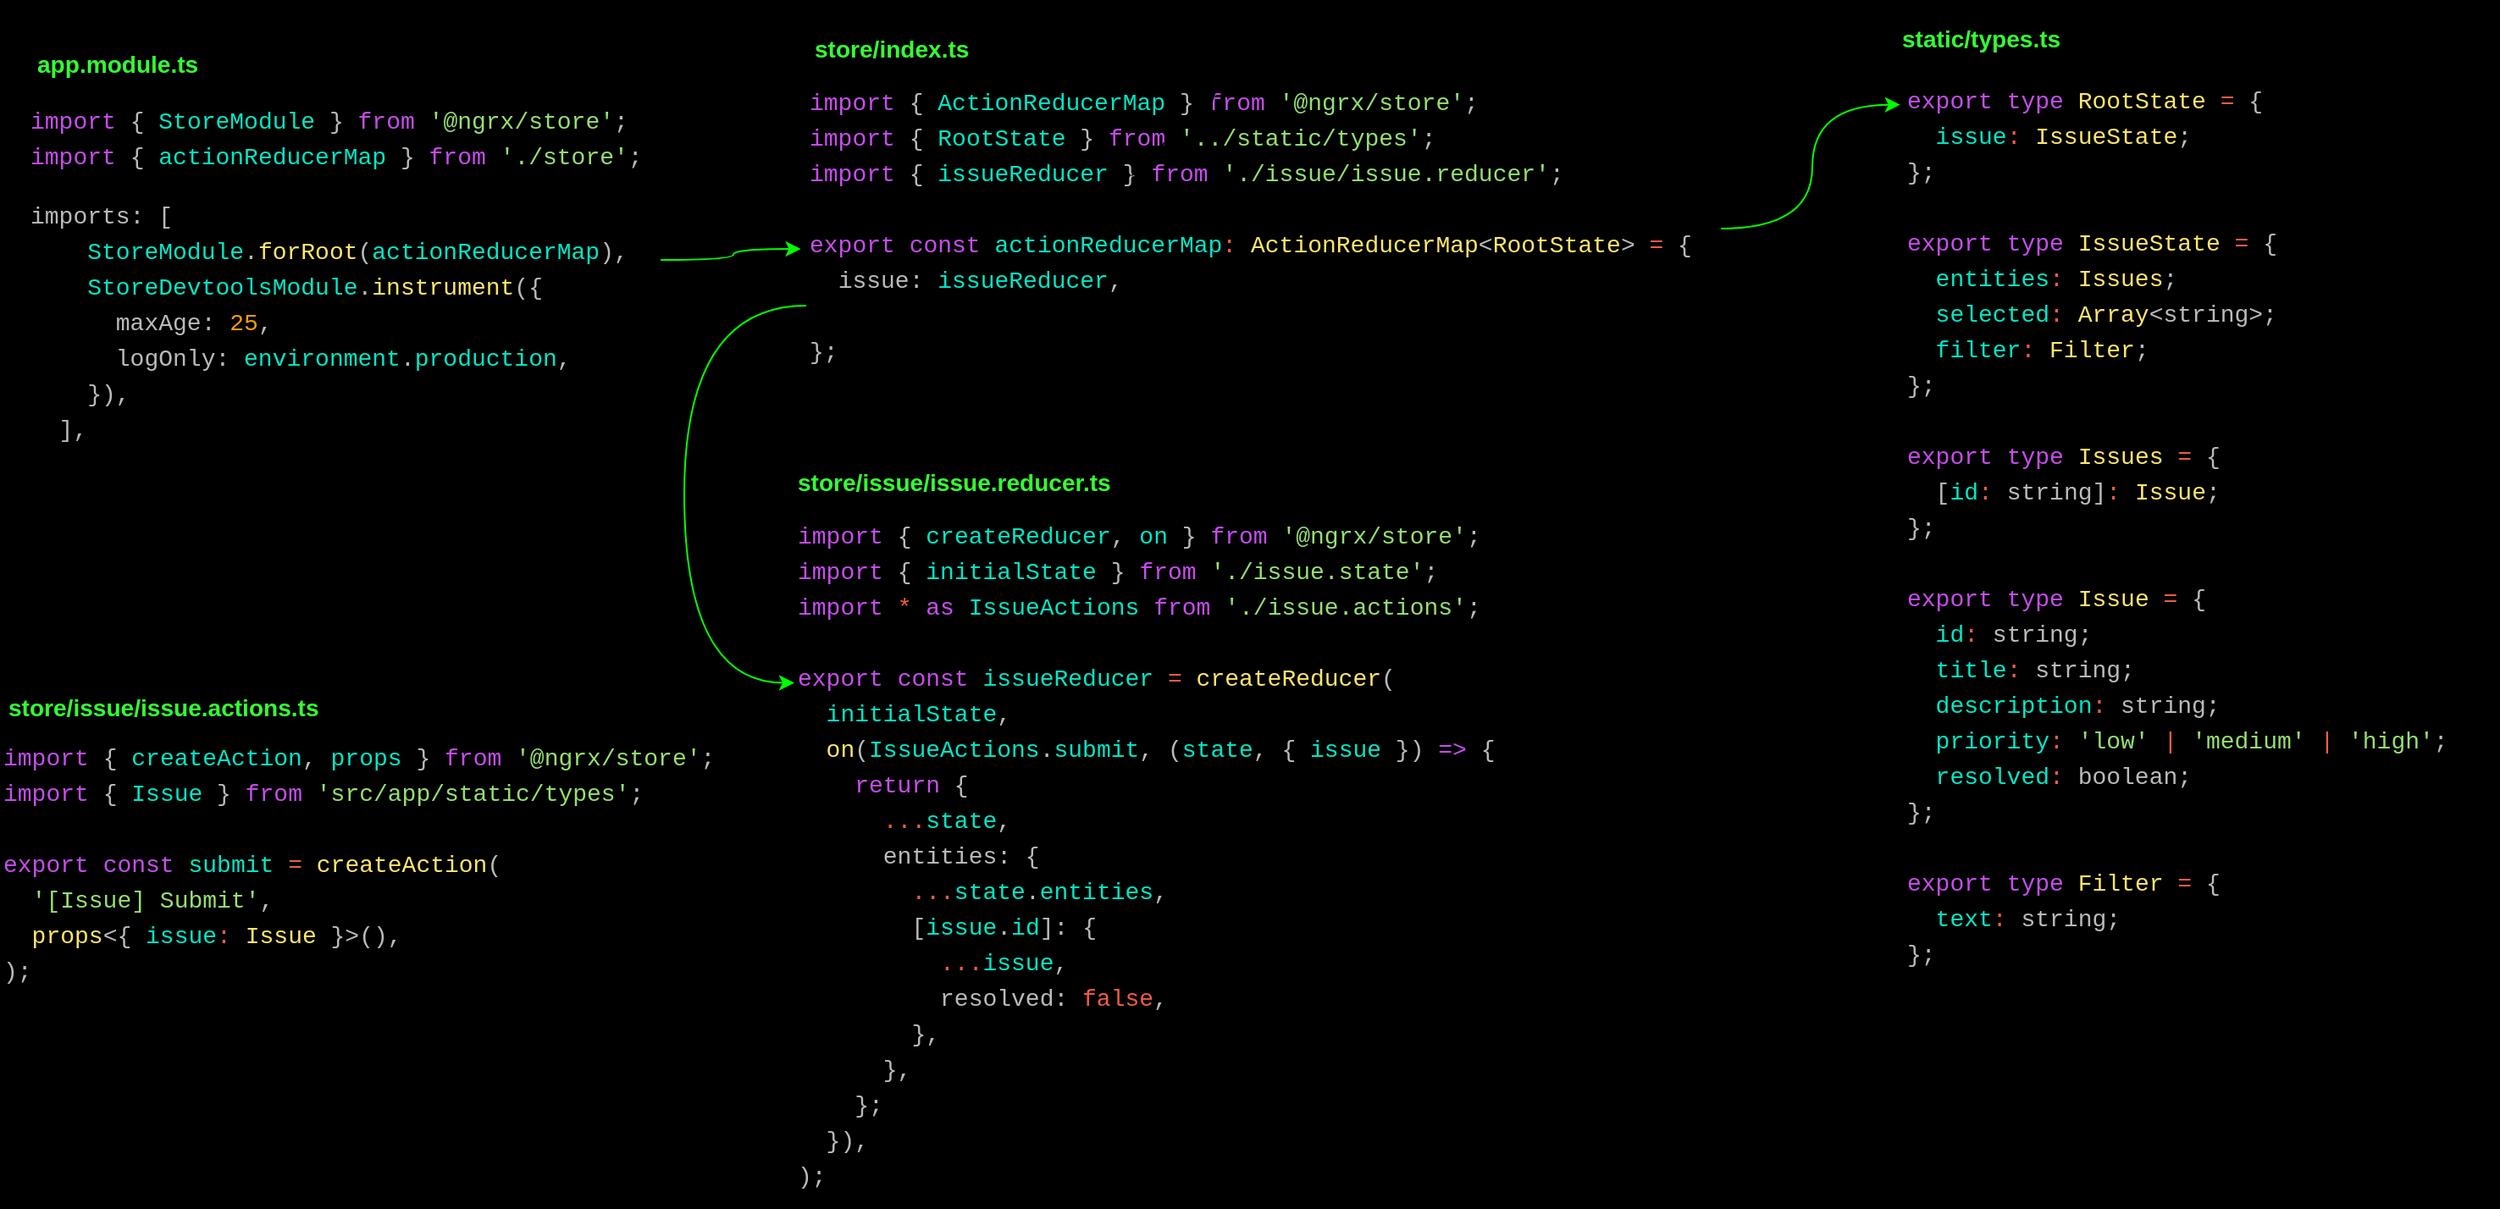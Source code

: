 <mxfile version="14.6.6" type="device"><diagram id="TkKLwIDPtsOm6VQg5wgu" name="Page-1"><mxGraphModel dx="1501" dy="814" grid="0" gridSize="10" guides="1" tooltips="1" connect="1" arrows="1" fold="1" page="1" pageScale="1" pageWidth="827" pageHeight="1169" background="#000000" math="0" shadow="0"><root><mxCell id="0"/><mxCell id="1" parent="0"/><mxCell id="ywuq_hFtnYYOnrZnyxSo-3" value="&lt;pre style=&quot;box-sizing: border-box ; font-family: , &amp;#34;consolas&amp;#34; , &amp;#34;liberation mono&amp;#34; , &amp;#34;menlo&amp;#34; , monospace ; font-size: 13.6px ; margin-top: 0px ; margin-bottom: 0px ; overflow-wrap: normal ; padding: 16px ; overflow: auto ; line-height: 1.45 ; border-radius: 6px ; word-break: normal ; color: rgb(36 , 41 , 46)&quot;&gt;&lt;div style=&quot;color: rgb(187 , 187 , 187) ; font-family: &amp;#34;fira code light&amp;#34; , &amp;#34;menlo&amp;#34; , &amp;#34;monaco&amp;#34; , &amp;#34;courier new&amp;#34; , monospace ; font-size: 14px ; line-height: 21px&quot;&gt;&lt;span style=&quot;background-color: rgb(0 , 0 , 0)&quot;&gt;&lt;span style=&quot;color: rgb(199 , 77 , 237)&quot;&gt;import&lt;/span&gt; { &lt;span style=&quot;color: rgb(0 , 232 , 198)&quot;&gt;StoreModule&lt;/span&gt; } &lt;span style=&quot;color: rgb(199 , 77 , 237)&quot;&gt;from&lt;/span&gt; &lt;span style=&quot;color: rgb(150 , 224 , 114)&quot;&gt;'@ngrx/store'&lt;/span&gt;;&lt;/span&gt;&lt;/div&gt;&lt;div style=&quot;color: rgb(187 , 187 , 187) ; font-family: &amp;#34;fira code light&amp;#34; , &amp;#34;menlo&amp;#34; , &amp;#34;monaco&amp;#34; , &amp;#34;courier new&amp;#34; , monospace ; font-size: 14px ; line-height: 21px&quot;&gt;&lt;div style=&quot;font-family: &amp;#34;fira code light&amp;#34; , &amp;#34;menlo&amp;#34; , &amp;#34;monaco&amp;#34; , &amp;#34;courier new&amp;#34; , monospace ; line-height: 21px&quot;&gt;&lt;span style=&quot;background-color: rgb(0 , 0 , 0)&quot;&gt;&lt;span style=&quot;color: rgb(199 , 77 , 237)&quot;&gt;import&lt;/span&gt; { &lt;span style=&quot;color: rgb(0 , 232 , 198)&quot;&gt;actionReducerMap&lt;/span&gt; } &lt;span style=&quot;color: rgb(199 , 77 , 237)&quot;&gt;from&lt;/span&gt; &lt;span style=&quot;color: rgb(150 , 224 , 114)&quot;&gt;'./store'&lt;/span&gt;;&lt;/span&gt;&lt;/div&gt;&lt;/div&gt;&lt;/pre&gt;" style="text;html=1;strokeColor=none;align=left;verticalAlign=middle;whiteSpace=wrap;rounded=0;" parent="1" vertex="1"><mxGeometry x="31" y="75" width="359" height="20" as="geometry"/></mxCell><mxCell id="ywuq_hFtnYYOnrZnyxSo-17" style="edgeStyle=orthogonalEdgeStyle;curved=1;orthogonalLoop=1;jettySize=auto;html=1;exitX=1;exitY=0.25;exitDx=0;exitDy=0;entryX=-0.006;entryY=0.566;entryDx=0;entryDy=0;entryPerimeter=0;strokeColor=#00FF00;" parent="1" source="ywuq_hFtnYYOnrZnyxSo-4" target="ywuq_hFtnYYOnrZnyxSo-8" edge="1"><mxGeometry relative="1" as="geometry"/></mxCell><mxCell id="ywuq_hFtnYYOnrZnyxSo-4" value="&lt;pre style=&quot;box-sizing: border-box ; font-family: , &amp;#34;consolas&amp;#34; , &amp;#34;liberation mono&amp;#34; , &amp;#34;menlo&amp;#34; , monospace ; font-size: 13.6px ; margin-top: 0px ; margin-bottom: 0px ; overflow-wrap: normal ; padding: 16px ; overflow: auto ; line-height: 1.45 ; border-radius: 6px ; word-break: normal ; color: rgb(36 , 41 , 46)&quot;&gt;&lt;div style=&quot;color: rgb(187 , 187 , 187) ; font-family: &amp;#34;fira code light&amp;#34; , &amp;#34;menlo&amp;#34; , &amp;#34;monaco&amp;#34; , &amp;#34;courier new&amp;#34; , monospace ; font-size: 14px ; line-height: 21px&quot;&gt;&lt;div&gt;&lt;span style=&quot;background-color: rgb(0 , 0 , 0)&quot;&gt;imports: [&lt;/span&gt;&lt;/div&gt;&lt;div&gt;&lt;span style=&quot;background-color: rgb(0 , 0 , 0)&quot;&gt;    &lt;span style=&quot;color: #00e8c6&quot;&gt;StoreModule&lt;/span&gt;.&lt;span style=&quot;color: #ffe66d&quot;&gt;forRoot&lt;/span&gt;(&lt;span style=&quot;color: #00e8c6&quot;&gt;actionReducerMap&lt;/span&gt;),&lt;/span&gt;&lt;/div&gt;&lt;div&gt;&lt;span style=&quot;background-color: rgb(0 , 0 , 0)&quot;&gt;    &lt;span style=&quot;color: #00e8c6&quot;&gt;StoreDevtoolsModule&lt;/span&gt;.&lt;span style=&quot;color: #ffe66d&quot;&gt;instrument&lt;/span&gt;({&lt;/span&gt;&lt;/div&gt;&lt;div&gt;&lt;span style=&quot;background-color: rgb(0 , 0 , 0)&quot;&gt;      maxAge: &lt;span style=&quot;color: #f39c12&quot;&gt;25&lt;/span&gt;,&lt;/span&gt;&lt;/div&gt;&lt;div&gt;&lt;span style=&quot;background-color: rgb(0 , 0 , 0)&quot;&gt;      logOnly: &lt;span style=&quot;color: #00e8c6&quot;&gt;environment&lt;/span&gt;.&lt;span style=&quot;color: #00e8c6&quot;&gt;production&lt;/span&gt;,&lt;/span&gt;&lt;/div&gt;&lt;div&gt;&lt;span style=&quot;background-color: rgb(0 , 0 , 0)&quot;&gt;    }),&lt;/span&gt;&lt;/div&gt;&lt;div&gt;&lt;span style=&quot;background-color: rgb(0 , 0 , 0)&quot;&gt;  ],&lt;/span&gt;&lt;/div&gt;&lt;/div&gt;&lt;/pre&gt;" style="text;html=1;strokeColor=none;fillColor=none;align=left;verticalAlign=middle;whiteSpace=wrap;rounded=0;" parent="1" vertex="1"><mxGeometry x="31" y="119" width="390" height="150" as="geometry"/></mxCell><mxCell id="ywuq_hFtnYYOnrZnyxSo-5" value="&lt;h3&gt;&lt;font color=&quot;#33ff33&quot;&gt;app.module.ts&lt;/font&gt;&lt;/h3&gt;" style="text;html=1;strokeColor=none;fillColor=none;align=left;verticalAlign=middle;whiteSpace=wrap;rounded=0;" parent="1" vertex="1"><mxGeometry x="51" y="31" width="40" height="20" as="geometry"/></mxCell><mxCell id="ywuq_hFtnYYOnrZnyxSo-6" value="&lt;div style=&quot;font-family: &amp;#34;fira code light&amp;#34; , &amp;#34;menlo&amp;#34; , &amp;#34;monaco&amp;#34; , &amp;#34;courier new&amp;#34; , monospace ; font-weight: normal ; font-size: 14px ; line-height: 21px&quot;&gt;&lt;div style=&quot;color: rgb(187 , 187 , 187)&quot;&gt;&lt;span style=&quot;background-color: rgb(0 , 0 , 0)&quot;&gt;&lt;span style=&quot;color: rgb(199 , 77 , 237)&quot;&gt;export&lt;/span&gt;&lt;span style=&quot;color: rgb(187 , 187 , 187)&quot;&gt; &lt;/span&gt;&lt;span style=&quot;color: rgb(199 , 77 , 237)&quot;&gt;type&lt;/span&gt;&lt;span style=&quot;color: rgb(187 , 187 , 187)&quot;&gt; &lt;/span&gt;&lt;span style=&quot;color: rgb(255 , 230 , 109)&quot;&gt;RootState&lt;/span&gt;&lt;span style=&quot;color: rgb(187 , 187 , 187)&quot;&gt; &lt;/span&gt;&lt;span style=&quot;color: rgb(238 , 93 , 67)&quot;&gt;=&lt;/span&gt;&lt;span style=&quot;color: rgb(187 , 187 , 187)&quot;&gt; {&lt;/span&gt;&lt;/span&gt;&lt;/div&gt;&lt;div style=&quot;color: rgb(187 , 187 , 187)&quot;&gt;&lt;span style=&quot;background-color: rgb(0 , 0 , 0)&quot;&gt;&lt;span style=&quot;color: #bbbbbb&quot;&gt;&lt;/span&gt;&lt;span style=&quot;color: #00e8c6&quot;&gt;&amp;nbsp; issue&lt;/span&gt;&lt;span style=&quot;color: #ee5d43&quot;&gt;:&lt;/span&gt;&lt;span style=&quot;color: #bbbbbb&quot;&gt; &lt;/span&gt;&lt;span style=&quot;color: #ffe66d&quot;&gt;IssueState&lt;/span&gt;&lt;span style=&quot;color: #bbbbbb&quot;&gt;;&lt;/span&gt;&lt;/span&gt;&lt;/div&gt;&lt;div style=&quot;color: rgb(187 , 187 , 187)&quot;&gt;&lt;span style=&quot;color: rgb(187 , 187 , 187) ; background-color: rgb(0 , 0 , 0)&quot;&gt;};&lt;/span&gt;&lt;/div&gt;&lt;span style=&quot;color: rgb(187 , 187 , 187) ; background-color: rgb(0 , 0 , 0)&quot;&gt;&lt;br&gt;&lt;/span&gt;&lt;div style=&quot;color: rgb(187 , 187 , 187)&quot;&gt;&lt;span style=&quot;background-color: rgb(0 , 0 , 0)&quot;&gt;&lt;span style=&quot;color: #c74ded&quot;&gt;export&lt;/span&gt;&lt;span style=&quot;color: #bbbbbb&quot;&gt; &lt;/span&gt;&lt;span style=&quot;color: #c74ded&quot;&gt;type&lt;/span&gt;&lt;span style=&quot;color: #bbbbbb&quot;&gt; &lt;/span&gt;&lt;span style=&quot;color: #ffe66d&quot;&gt;IssueState&lt;/span&gt;&lt;span style=&quot;color: #bbbbbb&quot;&gt; &lt;/span&gt;&lt;span style=&quot;color: #ee5d43&quot;&gt;=&lt;/span&gt;&lt;span style=&quot;color: #bbbbbb&quot;&gt; {&lt;/span&gt;&lt;/span&gt;&lt;/div&gt;&lt;div style=&quot;color: rgb(187 , 187 , 187)&quot;&gt;&lt;span style=&quot;background-color: rgb(0 , 0 , 0)&quot;&gt;&lt;span style=&quot;color: #bbbbbb&quot;&gt;&lt;/span&gt;&lt;span style=&quot;color: #00e8c6&quot;&gt;&amp;nbsp; entities&lt;/span&gt;&lt;span style=&quot;color: #ee5d43&quot;&gt;:&lt;/span&gt;&lt;span style=&quot;color: #bbbbbb&quot;&gt; &lt;/span&gt;&lt;span style=&quot;color: #ffe66d&quot;&gt;Issues&lt;/span&gt;&lt;span style=&quot;color: #bbbbbb&quot;&gt;;&lt;/span&gt;&lt;/span&gt;&lt;/div&gt;&lt;div style=&quot;color: rgb(187 , 187 , 187)&quot;&gt;&lt;span style=&quot;background-color: rgb(0 , 0 , 0)&quot;&gt;&lt;span style=&quot;color: #bbbbbb&quot;&gt;&lt;/span&gt;&lt;span style=&quot;color: #00e8c6&quot;&gt;&amp;nbsp; selected&lt;/span&gt;&lt;span style=&quot;color: #ee5d43&quot;&gt;:&lt;/span&gt;&lt;span style=&quot;color: #bbbbbb&quot;&gt; &lt;/span&gt;&lt;span style=&quot;color: #ffe66d&quot;&gt;Array&lt;/span&gt;&lt;span style=&quot;color: #bbbbbb&quot;&gt;&amp;lt;string&amp;gt;;&lt;/span&gt;&lt;/span&gt;&lt;/div&gt;&lt;div style=&quot;color: rgb(187 , 187 , 187)&quot;&gt;&lt;span style=&quot;background-color: rgb(0 , 0 , 0)&quot;&gt;&lt;span style=&quot;color: #bbbbbb&quot;&gt;&lt;/span&gt;&lt;span style=&quot;color: #00e8c6&quot;&gt;&amp;nbsp; filter&lt;/span&gt;&lt;span style=&quot;color: #ee5d43&quot;&gt;:&lt;/span&gt;&lt;span style=&quot;color: #bbbbbb&quot;&gt; &lt;/span&gt;&lt;span style=&quot;color: #ffe66d&quot;&gt;Filter&lt;/span&gt;&lt;span style=&quot;color: #bbbbbb&quot;&gt;;&lt;/span&gt;&lt;/span&gt;&lt;/div&gt;&lt;div style=&quot;color: rgb(187 , 187 , 187)&quot;&gt;&lt;span style=&quot;color: rgb(187 , 187 , 187) ; background-color: rgb(0 , 0 , 0)&quot;&gt;};&lt;/span&gt;&lt;/div&gt;&lt;span style=&quot;color: rgb(187 , 187 , 187) ; background-color: rgb(0 , 0 , 0)&quot;&gt;&lt;br&gt;&lt;/span&gt;&lt;div style=&quot;color: rgb(187 , 187 , 187)&quot;&gt;&lt;span style=&quot;background-color: rgb(0 , 0 , 0)&quot;&gt;&lt;span style=&quot;color: #c74ded&quot;&gt;export&lt;/span&gt;&lt;span style=&quot;color: #bbbbbb&quot;&gt; &lt;/span&gt;&lt;span style=&quot;color: #c74ded&quot;&gt;type&lt;/span&gt;&lt;span style=&quot;color: #bbbbbb&quot;&gt; &lt;/span&gt;&lt;span style=&quot;color: #ffe66d&quot;&gt;Issues&lt;/span&gt;&lt;span style=&quot;color: #bbbbbb&quot;&gt; &lt;/span&gt;&lt;span style=&quot;color: #ee5d43&quot;&gt;=&lt;/span&gt;&lt;span style=&quot;color: #bbbbbb&quot;&gt; {&lt;/span&gt;&lt;/span&gt;&lt;/div&gt;&lt;div style=&quot;color: rgb(187 , 187 , 187)&quot;&gt;&lt;span style=&quot;background-color: rgb(0 , 0 , 0)&quot;&gt;&lt;span style=&quot;color: #bbbbbb&quot;&gt;&amp;nbsp; [&lt;/span&gt;&lt;span style=&quot;color: #00e8c6&quot;&gt;id&lt;/span&gt;&lt;span style=&quot;color: #ee5d43&quot;&gt;:&lt;/span&gt;&lt;span style=&quot;color: #bbbbbb&quot;&gt; string]&lt;/span&gt;&lt;span style=&quot;color: #ee5d43&quot;&gt;:&lt;/span&gt;&lt;span style=&quot;color: #bbbbbb&quot;&gt; &lt;/span&gt;&lt;span style=&quot;color: #ffe66d&quot;&gt;Issue&lt;/span&gt;&lt;span style=&quot;color: #bbbbbb&quot;&gt;;&lt;/span&gt;&lt;/span&gt;&lt;/div&gt;&lt;div style=&quot;color: rgb(187 , 187 , 187)&quot;&gt;&lt;span style=&quot;color: rgb(187 , 187 , 187) ; background-color: rgb(0 , 0 , 0)&quot;&gt;};&lt;/span&gt;&lt;/div&gt;&lt;span style=&quot;color: rgb(187 , 187 , 187) ; background-color: rgb(0 , 0 , 0)&quot;&gt;&lt;br&gt;&lt;/span&gt;&lt;div style=&quot;color: rgb(187 , 187 , 187)&quot;&gt;&lt;span style=&quot;background-color: rgb(0 , 0 , 0)&quot;&gt;&lt;span style=&quot;color: #c74ded&quot;&gt;export&lt;/span&gt;&lt;span style=&quot;color: #bbbbbb&quot;&gt; &lt;/span&gt;&lt;span style=&quot;color: #c74ded&quot;&gt;type&lt;/span&gt;&lt;span style=&quot;color: #bbbbbb&quot;&gt; &lt;/span&gt;&lt;span style=&quot;color: #ffe66d&quot;&gt;Issue&lt;/span&gt;&lt;span style=&quot;color: #bbbbbb&quot;&gt; &lt;/span&gt;&lt;span style=&quot;color: #ee5d43&quot;&gt;=&lt;/span&gt;&lt;span style=&quot;color: #bbbbbb&quot;&gt; {&lt;/span&gt;&lt;/span&gt;&lt;/div&gt;&lt;div style=&quot;color: rgb(187 , 187 , 187)&quot;&gt;&lt;span style=&quot;background-color: rgb(0 , 0 , 0)&quot;&gt;&lt;span style=&quot;color: #bbbbbb&quot;&gt;&lt;/span&gt;&lt;span style=&quot;color: #00e8c6&quot;&gt;&amp;nbsp; id&lt;/span&gt;&lt;span style=&quot;color: #ee5d43&quot;&gt;:&lt;/span&gt;&lt;span style=&quot;color: #bbbbbb&quot;&gt; string;&lt;/span&gt;&lt;/span&gt;&lt;/div&gt;&lt;div style=&quot;color: rgb(187 , 187 , 187)&quot;&gt;&lt;span style=&quot;background-color: rgb(0 , 0 , 0)&quot;&gt;&lt;span style=&quot;color: #bbbbbb&quot;&gt;&lt;/span&gt;&lt;span style=&quot;color: #00e8c6&quot;&gt;&amp;nbsp; title&lt;/span&gt;&lt;span style=&quot;color: #ee5d43&quot;&gt;:&lt;/span&gt;&lt;span style=&quot;color: #bbbbbb&quot;&gt; string;&lt;/span&gt;&lt;/span&gt;&lt;/div&gt;&lt;div style=&quot;color: rgb(187 , 187 , 187)&quot;&gt;&lt;span style=&quot;background-color: rgb(0 , 0 , 0)&quot;&gt;&lt;span style=&quot;color: #bbbbbb&quot;&gt;&lt;/span&gt;&lt;span style=&quot;color: #00e8c6&quot;&gt;&amp;nbsp; description&lt;/span&gt;&lt;span style=&quot;color: #ee5d43&quot;&gt;:&lt;/span&gt;&lt;span style=&quot;color: #bbbbbb&quot;&gt; string;&lt;/span&gt;&lt;/span&gt;&lt;/div&gt;&lt;div&gt;&lt;span style=&quot;background-color: rgb(0 , 0 , 0)&quot;&gt;&lt;span style=&quot;color: #bbbbbb&quot;&gt;&lt;/span&gt;&lt;span style=&quot;color: rgb(0 , 232 , 198)&quot;&gt;&amp;nbsp; priority&lt;/span&gt;&lt;span style=&quot;color: rgb(238 , 93 , 67)&quot;&gt;:&lt;/span&gt;&lt;span style=&quot;color: rgb(187 , 187 , 187)&quot;&gt; &lt;/span&gt;&lt;span style=&quot;color: rgb(150 , 224 , 114)&quot;&gt;'low'&lt;/span&gt;&lt;span style=&quot;color: rgb(187 , 187 , 187)&quot;&gt; &lt;/span&gt;&lt;span style=&quot;color: rgb(238 , 93 , 67)&quot;&gt;|&lt;/span&gt;&lt;span style=&quot;color: rgb(187 , 187 , 187)&quot;&gt; &lt;/span&gt;&lt;span style=&quot;color: rgb(150 , 224 , 114)&quot;&gt;'medium'&lt;/span&gt;&lt;span style=&quot;color: rgb(187 , 187 , 187)&quot;&gt; &lt;/span&gt;&lt;span style=&quot;color: rgb(238 , 93 , 67)&quot;&gt;|&lt;/span&gt;&lt;font color=&quot;#bbbbbb&quot;&gt;&amp;nbsp;&lt;/font&gt;&lt;span style=&quot;color: rgb(150 , 224 , 114)&quot;&gt;'high'&lt;/span&gt;&lt;span style=&quot;color: rgb(187 , 187 , 187)&quot;&gt;;&lt;/span&gt;&lt;/span&gt;&lt;/div&gt;&lt;div style=&quot;color: rgb(187 , 187 , 187)&quot;&gt;&lt;span style=&quot;background-color: rgb(0 , 0 , 0)&quot;&gt;&lt;span style=&quot;color: #bbbbbb&quot;&gt;&lt;/span&gt;&lt;span style=&quot;color: #00e8c6&quot;&gt;&amp;nbsp; resolved&lt;/span&gt;&lt;span style=&quot;color: #ee5d43&quot;&gt;:&lt;/span&gt;&lt;span style=&quot;color: #bbbbbb&quot;&gt; boolean;&lt;/span&gt;&lt;/span&gt;&lt;/div&gt;&lt;div style=&quot;color: rgb(187 , 187 , 187)&quot;&gt;&lt;span style=&quot;color: rgb(187 , 187 , 187) ; background-color: rgb(0 , 0 , 0)&quot;&gt;};&lt;/span&gt;&lt;/div&gt;&lt;span style=&quot;color: rgb(187 , 187 , 187) ; background-color: rgb(0 , 0 , 0)&quot;&gt;&lt;br&gt;&lt;/span&gt;&lt;div style=&quot;color: rgb(187 , 187 , 187)&quot;&gt;&lt;span style=&quot;background-color: rgb(0 , 0 , 0)&quot;&gt;&lt;span style=&quot;color: #c74ded&quot;&gt;export&lt;/span&gt;&lt;span style=&quot;color: #bbbbbb&quot;&gt; &lt;/span&gt;&lt;span style=&quot;color: #c74ded&quot;&gt;type&lt;/span&gt;&lt;span style=&quot;color: #bbbbbb&quot;&gt; &lt;/span&gt;&lt;span style=&quot;color: #ffe66d&quot;&gt;Filter&lt;/span&gt;&lt;span style=&quot;color: #bbbbbb&quot;&gt; &lt;/span&gt;&lt;span style=&quot;color: #ee5d43&quot;&gt;=&lt;/span&gt;&lt;span style=&quot;color: #bbbbbb&quot;&gt; {&lt;/span&gt;&lt;/span&gt;&lt;/div&gt;&lt;div style=&quot;color: rgb(187 , 187 , 187)&quot;&gt;&lt;span style=&quot;background-color: rgb(0 , 0 , 0)&quot;&gt;&lt;span style=&quot;color: #bbbbbb&quot;&gt;&lt;/span&gt;&lt;span style=&quot;color: #00e8c6&quot;&gt;&amp;nbsp; text&lt;/span&gt;&lt;span style=&quot;color: #ee5d43&quot;&gt;:&lt;/span&gt;&lt;span style=&quot;color: #bbbbbb&quot;&gt; string;&lt;/span&gt;&lt;/span&gt;&lt;/div&gt;&lt;div style=&quot;color: rgb(187 , 187 , 187)&quot;&gt;&lt;span style=&quot;color: rgb(187 , 187 , 187) ; background-color: rgb(0 , 0 , 0)&quot;&gt;};&lt;/span&gt;&lt;/div&gt;&lt;/div&gt;" style="text;whiteSpace=wrap;html=1;" parent="1" vertex="1"><mxGeometry x="1155" y="46" width="351" height="539" as="geometry"/></mxCell><mxCell id="ywuq_hFtnYYOnrZnyxSo-9" value="" style="edgeStyle=orthogonalEdgeStyle;rounded=0;orthogonalLoop=1;jettySize=auto;html=1;" parent="1" source="ywuq_hFtnYYOnrZnyxSo-7" target="ywuq_hFtnYYOnrZnyxSo-6" edge="1"><mxGeometry relative="1" as="geometry"/></mxCell><mxCell id="ywuq_hFtnYYOnrZnyxSo-7" value="&lt;h3&gt;&lt;font color=&quot;#33ff33&quot;&gt;static/types.ts&lt;/font&gt;&lt;/h3&gt;" style="text;html=1;strokeColor=none;fillColor=none;align=left;verticalAlign=middle;whiteSpace=wrap;rounded=0;" parent="1" vertex="1"><mxGeometry x="1152" y="16" width="40" height="20" as="geometry"/></mxCell><mxCell id="ywuq_hFtnYYOnrZnyxSo-16" value="" style="group" parent="1" vertex="1" connectable="0"><mxGeometry x="507" y="22" width="540" height="207" as="geometry"/></mxCell><mxCell id="ywuq_hFtnYYOnrZnyxSo-8" value="&lt;div style=&quot;color: rgb(187 , 187 , 187) ; font-family: &amp;#34;fira code light&amp;#34; , &amp;#34;menlo&amp;#34; , &amp;#34;monaco&amp;#34; , &amp;#34;courier new&amp;#34; , monospace ; font-weight: normal ; font-size: 14px ; line-height: 21px&quot;&gt;&lt;div&gt;&lt;span style=&quot;background-color: rgb(0 , 0 , 0)&quot;&gt;&lt;span style=&quot;color: rgb(199 , 77 , 237)&quot;&gt;import&lt;/span&gt;&lt;span style=&quot;color: rgb(187 , 187 , 187)&quot;&gt; { &lt;/span&gt;&lt;span style=&quot;color: rgb(0 , 232 , 198)&quot;&gt;ActionReducerMap&lt;/span&gt;&lt;span style=&quot;color: rgb(187 , 187 , 187)&quot;&gt; } &lt;/span&gt;&lt;span style=&quot;color: rgb(199 , 77 , 237)&quot;&gt;from&lt;/span&gt;&lt;span style=&quot;color: rgb(187 , 187 , 187)&quot;&gt; &lt;/span&gt;&lt;span style=&quot;color: rgb(150 , 224 , 114)&quot;&gt;'@ngrx/store'&lt;/span&gt;&lt;span style=&quot;color: rgb(187 , 187 , 187)&quot;&gt;;&lt;/span&gt;&lt;/span&gt;&lt;/div&gt;&lt;div&gt;&lt;span style=&quot;background-color: rgb(0 , 0 , 0)&quot;&gt;&lt;span style=&quot;color: #c74ded&quot;&gt;import&lt;/span&gt;&lt;span style=&quot;color: #bbbbbb&quot;&gt; { &lt;/span&gt;&lt;span style=&quot;color: #00e8c6&quot;&gt;RootState&lt;/span&gt;&lt;span style=&quot;color: #bbbbbb&quot;&gt; } &lt;/span&gt;&lt;span style=&quot;color: #c74ded&quot;&gt;from&lt;/span&gt;&lt;span style=&quot;color: #bbbbbb&quot;&gt; &lt;/span&gt;&lt;span style=&quot;color: #96e072&quot;&gt;'../static/types'&lt;/span&gt;&lt;span style=&quot;color: #bbbbbb&quot;&gt;;&lt;/span&gt;&lt;/span&gt;&lt;/div&gt;&lt;div&gt;&lt;span style=&quot;background-color: rgb(0 , 0 , 0)&quot;&gt;&lt;span style=&quot;color: #c74ded&quot;&gt;import&lt;/span&gt;&lt;span style=&quot;color: #bbbbbb&quot;&gt; { &lt;/span&gt;&lt;span style=&quot;color: #00e8c6&quot;&gt;issueReducer&lt;/span&gt;&lt;span style=&quot;color: #bbbbbb&quot;&gt; } &lt;/span&gt;&lt;span style=&quot;color: #c74ded&quot;&gt;from&lt;/span&gt;&lt;span style=&quot;color: #bbbbbb&quot;&gt; &lt;/span&gt;&lt;span style=&quot;color: #96e072&quot;&gt;'./issue/issue.reducer'&lt;/span&gt;&lt;span style=&quot;color: #bbbbbb&quot;&gt;;&lt;/span&gt;&lt;/span&gt;&lt;/div&gt;&lt;span style=&quot;background-color: rgb(0 , 0 , 0)&quot;&gt;&lt;br&gt;&lt;/span&gt;&lt;div&gt;&lt;span style=&quot;background-color: rgb(0 , 0 , 0)&quot;&gt;&lt;span style=&quot;color: #c74ded&quot;&gt;export&lt;/span&gt;&lt;span style=&quot;color: #bbbbbb&quot;&gt; &lt;/span&gt;&lt;span style=&quot;color: #c74ded&quot;&gt;const&lt;/span&gt;&lt;span style=&quot;color: #bbbbbb&quot;&gt; &lt;/span&gt;&lt;span style=&quot;color: #00e8c6&quot;&gt;actionReducerMap&lt;/span&gt;&lt;span style=&quot;color: #ee5d43&quot;&gt;:&lt;/span&gt;&lt;span style=&quot;color: #bbbbbb&quot;&gt; &lt;/span&gt;&lt;span style=&quot;color: #ffe66d&quot;&gt;ActionReducerMap&lt;/span&gt;&lt;span style=&quot;color: #bbbbbb&quot;&gt;&amp;lt;&lt;/span&gt;&lt;span style=&quot;color: #ffe66d&quot;&gt;RootState&lt;/span&gt;&lt;span style=&quot;color: #bbbbbb&quot;&gt;&amp;gt; &lt;/span&gt;&lt;span style=&quot;color: #ee5d43&quot;&gt;=&lt;/span&gt;&lt;span style=&quot;color: #bbbbbb&quot;&gt; {&lt;/span&gt;&lt;/span&gt;&lt;/div&gt;&lt;div&gt;&lt;span style=&quot;background-color: rgb(0 , 0 , 0)&quot;&gt;&lt;span style=&quot;color: #bbbbbb&quot;&gt;&amp;nbsp;&amp;nbsp;&lt;/span&gt;&lt;/span&gt;&lt;span&gt;issue: &lt;/span&gt;&lt;span style=&quot;color: rgb(0 , 232 , 198)&quot;&gt;issueReducer&lt;/span&gt;&lt;span&gt;,&lt;/span&gt;&lt;/div&gt;&lt;div&gt;&lt;span style=&quot;color: rgb(187 , 187 , 187) ; background-color: rgb(0 , 0 , 0)&quot;&gt;&lt;br&gt;&lt;/span&gt;&lt;/div&gt;&lt;div&gt;&lt;span style=&quot;color: rgb(187 , 187 , 187) ; background-color: rgb(0 , 0 , 0)&quot;&gt;};&lt;/span&gt;&lt;/div&gt;&lt;/div&gt;" style="text;whiteSpace=wrap;html=1;" parent="ywuq_hFtnYYOnrZnyxSo-16" vertex="1"><mxGeometry y="25" width="540" height="182" as="geometry"/></mxCell><mxCell id="ywuq_hFtnYYOnrZnyxSo-11" value="&lt;h3&gt;&lt;font color=&quot;#33ff33&quot;&gt;store/index.ts&lt;/font&gt;&lt;/h3&gt;" style="text;html=1;strokeColor=none;fillColor=none;align=left;verticalAlign=middle;whiteSpace=wrap;rounded=0;" parent="ywuq_hFtnYYOnrZnyxSo-16" vertex="1"><mxGeometry x="3" width="40" height="20" as="geometry"/></mxCell><mxCell id="ywuq_hFtnYYOnrZnyxSo-12" value="" style="endArrow=classic;startArrow=classic;html=1;" parent="ywuq_hFtnYYOnrZnyxSo-16" edge="1"><mxGeometry width="50" height="50" relative="1" as="geometry"><mxPoint x="192" y="85" as="sourcePoint"/><mxPoint x="242" y="35" as="targetPoint"/></mxGeometry></mxCell><mxCell id="ywuq_hFtnYYOnrZnyxSo-22" style="edgeStyle=orthogonalEdgeStyle;curved=1;orthogonalLoop=1;jettySize=auto;html=1;exitX=0.5;exitY=1;exitDx=0;exitDy=0;strokeColor=#00FF00;" parent="ywuq_hFtnYYOnrZnyxSo-16" source="ywuq_hFtnYYOnrZnyxSo-8" target="ywuq_hFtnYYOnrZnyxSo-8" edge="1"><mxGeometry relative="1" as="geometry"/></mxCell><mxCell id="ywuq_hFtnYYOnrZnyxSo-18" style="edgeStyle=orthogonalEdgeStyle;curved=1;orthogonalLoop=1;jettySize=auto;html=1;entryX=-0.006;entryY=0.035;entryDx=0;entryDy=0;entryPerimeter=0;strokeColor=#00FF00;" parent="1" source="ywuq_hFtnYYOnrZnyxSo-8" target="ywuq_hFtnYYOnrZnyxSo-6" edge="1"><mxGeometry relative="1" as="geometry"/></mxCell><mxCell id="ywuq_hFtnYYOnrZnyxSo-19" value="&lt;div style=&quot;color: rgb(187 , 187 , 187) ; font-family: &amp;#34;fira code light&amp;#34; , &amp;#34;menlo&amp;#34; , &amp;#34;monaco&amp;#34; , &amp;#34;courier new&amp;#34; , monospace ; font-weight: normal ; font-size: 14px ; line-height: 21px&quot;&gt;&lt;div&gt;&lt;span style=&quot;background-color: rgb(0 , 0 , 0)&quot;&gt;&lt;span style=&quot;color: rgb(199 , 77 , 237)&quot;&gt;import&lt;/span&gt;&lt;span style=&quot;color: rgb(187 , 187 , 187)&quot;&gt; { &lt;/span&gt;&lt;span style=&quot;color: rgb(0 , 232 , 198)&quot;&gt;createReducer&lt;/span&gt;&lt;span style=&quot;color: rgb(187 , 187 , 187)&quot;&gt;, &lt;/span&gt;&lt;span style=&quot;color: rgb(0 , 232 , 198)&quot;&gt;on&lt;/span&gt;&lt;span style=&quot;color: rgb(187 , 187 , 187)&quot;&gt; } &lt;/span&gt;&lt;span style=&quot;color: rgb(199 , 77 , 237)&quot;&gt;from&lt;/span&gt;&lt;span style=&quot;color: rgb(187 , 187 , 187)&quot;&gt; &lt;/span&gt;&lt;span style=&quot;color: rgb(150 , 224 , 114)&quot;&gt;'@ngrx/store'&lt;/span&gt;&lt;span style=&quot;color: rgb(187 , 187 , 187)&quot;&gt;;&lt;/span&gt;&lt;/span&gt;&lt;/div&gt;&lt;div&gt;&lt;span style=&quot;background-color: rgb(0 , 0 , 0)&quot;&gt;&lt;span style=&quot;color: #c74ded&quot;&gt;import&lt;/span&gt;&lt;span style=&quot;color: #bbbbbb&quot;&gt; { &lt;/span&gt;&lt;span style=&quot;color: #00e8c6&quot;&gt;initialState&lt;/span&gt;&lt;span style=&quot;color: #bbbbbb&quot;&gt; } &lt;/span&gt;&lt;span style=&quot;color: #c74ded&quot;&gt;from&lt;/span&gt;&lt;span style=&quot;color: #bbbbbb&quot;&gt; &lt;/span&gt;&lt;span style=&quot;color: #96e072&quot;&gt;'./issue.state'&lt;/span&gt;&lt;span style=&quot;color: #bbbbbb&quot;&gt;;&lt;/span&gt;&lt;/span&gt;&lt;/div&gt;&lt;div&gt;&lt;span style=&quot;background-color: rgb(0 , 0 , 0)&quot;&gt;&lt;span style=&quot;color: #c74ded&quot;&gt;import&lt;/span&gt;&lt;span style=&quot;color: #bbbbbb&quot;&gt; &lt;/span&gt;&lt;span style=&quot;color: #ee5d43&quot;&gt;*&lt;/span&gt;&lt;span style=&quot;color: #bbbbbb&quot;&gt; &lt;/span&gt;&lt;span style=&quot;color: #c74ded&quot;&gt;as&lt;/span&gt;&lt;span style=&quot;color: #bbbbbb&quot;&gt; &lt;/span&gt;&lt;span style=&quot;color: #00e8c6&quot;&gt;IssueActions&lt;/span&gt;&lt;span style=&quot;color: #bbbbbb&quot;&gt; &lt;/span&gt;&lt;span style=&quot;color: #c74ded&quot;&gt;from&lt;/span&gt;&lt;span style=&quot;color: #bbbbbb&quot;&gt; &lt;/span&gt;&lt;span style=&quot;color: #96e072&quot;&gt;'./issue.actions'&lt;/span&gt;&lt;span style=&quot;color: #bbbbbb&quot;&gt;;&lt;/span&gt;&lt;/span&gt;&lt;/div&gt;&lt;span style=&quot;background-color: rgb(0 , 0 , 0)&quot;&gt;&lt;br&gt;&lt;/span&gt;&lt;div&gt;&lt;span style=&quot;background-color: rgb(0 , 0 , 0)&quot;&gt;&lt;span style=&quot;color: #c74ded&quot;&gt;export&lt;/span&gt;&lt;span style=&quot;color: #bbbbbb&quot;&gt; &lt;/span&gt;&lt;span style=&quot;color: #c74ded&quot;&gt;const&lt;/span&gt;&lt;span style=&quot;color: #bbbbbb&quot;&gt; &lt;/span&gt;&lt;span style=&quot;color: #00e8c6&quot;&gt;issueReducer&lt;/span&gt;&lt;span style=&quot;color: #bbbbbb&quot;&gt; &lt;/span&gt;&lt;span style=&quot;color: #ee5d43&quot;&gt;=&lt;/span&gt;&lt;span style=&quot;color: #bbbbbb&quot;&gt; &lt;/span&gt;&lt;span style=&quot;color: #ffe66d&quot;&gt;createReducer&lt;/span&gt;&lt;span style=&quot;color: #bbbbbb&quot;&gt;(&lt;/span&gt;&lt;/span&gt;&lt;/div&gt;&lt;div&gt;&lt;span style=&quot;background-color: rgb(0 , 0 , 0)&quot;&gt;&lt;span style=&quot;color: #bbbbbb&quot;&gt;&lt;/span&gt;&lt;span style=&quot;color: #00e8c6&quot;&gt;&amp;nbsp; initialState&lt;/span&gt;&lt;span style=&quot;color: #bbbbbb&quot;&gt;,&lt;/span&gt;&lt;/span&gt;&lt;/div&gt;&lt;div&gt;&lt;span style=&quot;background-color: rgb(0 , 0 , 0)&quot;&gt;&lt;span style=&quot;color: #bbbbbb&quot;&gt;&lt;/span&gt;&lt;span style=&quot;color: #ffe66d&quot;&gt;&amp;nbsp; on&lt;/span&gt;&lt;span style=&quot;color: #bbbbbb&quot;&gt;(&lt;/span&gt;&lt;span style=&quot;color: #00e8c6&quot;&gt;IssueActions&lt;/span&gt;&lt;span style=&quot;color: #bbbbbb&quot;&gt;.&lt;/span&gt;&lt;span style=&quot;color: #00e8c6&quot;&gt;submit&lt;/span&gt;&lt;span style=&quot;color: #bbbbbb&quot;&gt;, (&lt;/span&gt;&lt;span style=&quot;color: #00e8c6&quot;&gt;state&lt;/span&gt;&lt;span style=&quot;color: #bbbbbb&quot;&gt;, { &lt;/span&gt;&lt;span style=&quot;color: #00e8c6&quot;&gt;issue&lt;/span&gt;&lt;span style=&quot;color: #bbbbbb&quot;&gt; }) &lt;/span&gt;&lt;span style=&quot;color: #c74ded&quot;&gt;=&amp;gt;&lt;/span&gt;&lt;span style=&quot;color: #bbbbbb&quot;&gt; {&lt;/span&gt;&lt;/span&gt;&lt;/div&gt;&lt;div&gt;&lt;span style=&quot;background-color: rgb(0 , 0 , 0)&quot;&gt;&lt;span style=&quot;color: #bbbbbb&quot;&gt;&lt;/span&gt;&lt;span style=&quot;color: #c74ded&quot;&gt;&amp;nbsp; &amp;nbsp; return&lt;/span&gt;&lt;span style=&quot;color: #bbbbbb&quot;&gt; {&lt;/span&gt;&lt;/span&gt;&lt;/div&gt;&lt;div&gt;&lt;span style=&quot;background-color: rgb(0 , 0 , 0)&quot;&gt;&lt;span style=&quot;color: #bbbbbb&quot;&gt;&lt;/span&gt;&lt;span style=&quot;color: #ee5d43&quot;&gt;&amp;nbsp; &amp;nbsp; &amp;nbsp; ...&lt;/span&gt;&lt;span style=&quot;color: #00e8c6&quot;&gt;state&lt;/span&gt;&lt;span style=&quot;color: #bbbbbb&quot;&gt;,&lt;/span&gt;&lt;/span&gt;&lt;/div&gt;&lt;div&gt;&lt;span style=&quot;color: rgb(187 , 187 , 187) ; background-color: rgb(0 , 0 , 0)&quot;&gt;&amp;nbsp; &amp;nbsp; &amp;nbsp; entities: {&lt;/span&gt;&lt;/div&gt;&lt;div&gt;&lt;span style=&quot;background-color: rgb(0 , 0 , 0)&quot;&gt;&lt;span style=&quot;color: #bbbbbb&quot;&gt;&lt;/span&gt;&lt;span style=&quot;color: #ee5d43&quot;&gt;&amp;nbsp; &amp;nbsp; &amp;nbsp; &amp;nbsp; ...&lt;/span&gt;&lt;span style=&quot;color: #00e8c6&quot;&gt;state&lt;/span&gt;&lt;span style=&quot;color: #bbbbbb&quot;&gt;.&lt;/span&gt;&lt;span style=&quot;color: #00e8c6&quot;&gt;entities&lt;/span&gt;&lt;span style=&quot;color: #bbbbbb&quot;&gt;,&lt;/span&gt;&lt;/span&gt;&lt;/div&gt;&lt;div&gt;&lt;span style=&quot;background-color: rgb(0 , 0 , 0)&quot;&gt;&lt;span style=&quot;color: #bbbbbb&quot;&gt;&amp;nbsp; &amp;nbsp; &amp;nbsp; &amp;nbsp; [&lt;/span&gt;&lt;span style=&quot;color: #00e8c6&quot;&gt;issue&lt;/span&gt;&lt;span style=&quot;color: #bbbbbb&quot;&gt;.&lt;/span&gt;&lt;span style=&quot;color: #00e8c6&quot;&gt;id&lt;/span&gt;&lt;span style=&quot;color: #bbbbbb&quot;&gt;]: {&lt;/span&gt;&lt;/span&gt;&lt;/div&gt;&lt;div&gt;&lt;span style=&quot;background-color: rgb(0 , 0 , 0)&quot;&gt;&lt;span style=&quot;color: #bbbbbb&quot;&gt;&lt;/span&gt;&lt;span style=&quot;color: #ee5d43&quot;&gt;&amp;nbsp; &amp;nbsp; &amp;nbsp; &amp;nbsp; &amp;nbsp; ...&lt;/span&gt;&lt;span style=&quot;color: #00e8c6&quot;&gt;issue&lt;/span&gt;&lt;span style=&quot;color: #bbbbbb&quot;&gt;,&lt;/span&gt;&lt;/span&gt;&lt;/div&gt;&lt;div&gt;&lt;span style=&quot;background-color: rgb(0 , 0 , 0)&quot;&gt;&lt;span style=&quot;color: #bbbbbb&quot;&gt;&amp;nbsp; &amp;nbsp; &amp;nbsp; &amp;nbsp; &amp;nbsp; resolved: &lt;/span&gt;&lt;span style=&quot;color: #ee5d43&quot;&gt;false&lt;/span&gt;&lt;span style=&quot;color: #bbbbbb&quot;&gt;,&lt;/span&gt;&lt;/span&gt;&lt;/div&gt;&lt;div&gt;&lt;span style=&quot;color: rgb(187 , 187 , 187) ; background-color: rgb(0 , 0 , 0)&quot;&gt;&amp;nbsp; &amp;nbsp; &amp;nbsp; &amp;nbsp; },&lt;/span&gt;&lt;/div&gt;&lt;div&gt;&lt;span style=&quot;color: rgb(187 , 187 , 187) ; background-color: rgb(0 , 0 , 0)&quot;&gt;&amp;nbsp; &amp;nbsp; &amp;nbsp; },&lt;/span&gt;&lt;/div&gt;&lt;div&gt;&lt;span style=&quot;color: rgb(187 , 187 , 187) ; background-color: rgb(0 , 0 , 0)&quot;&gt;&amp;nbsp; &amp;nbsp; };&lt;/span&gt;&lt;/div&gt;&lt;div&gt;&lt;span style=&quot;color: rgb(187 , 187 , 187) ; background-color: rgb(0 , 0 , 0)&quot;&gt;&amp;nbsp; }),&lt;/span&gt;&lt;/div&gt;&lt;div&gt;&lt;span style=&quot;color: rgb(187 , 187 , 187) ; background-color: rgb(0 , 0 , 0)&quot;&gt;);&lt;/span&gt;&lt;/div&gt;&lt;/div&gt;" style="text;whiteSpace=wrap;html=1;" parent="1" vertex="1"><mxGeometry x="500" y="303" width="614" height="413" as="geometry"/></mxCell><mxCell id="ywuq_hFtnYYOnrZnyxSo-20" value="&lt;h3&gt;&lt;font color=&quot;#33ff33&quot;&gt;store/issue/issue.reducer.ts&lt;/font&gt;&lt;/h3&gt;" style="text;html=1;strokeColor=none;fillColor=none;align=left;verticalAlign=middle;whiteSpace=wrap;rounded=0;" parent="1" vertex="1"><mxGeometry x="500" y="278" width="40" height="20" as="geometry"/></mxCell><mxCell id="ywuq_hFtnYYOnrZnyxSo-23" style="edgeStyle=orthogonalEdgeStyle;curved=1;orthogonalLoop=1;jettySize=auto;html=1;exitX=0;exitY=0.75;exitDx=0;exitDy=0;entryX=0;entryY=0.25;entryDx=0;entryDy=0;strokeColor=#00FF00;" parent="1" source="ywuq_hFtnYYOnrZnyxSo-8" target="ywuq_hFtnYYOnrZnyxSo-19" edge="1"><mxGeometry relative="1" as="geometry"><Array as="points"><mxPoint x="435" y="184"/><mxPoint x="435" y="406"/></Array></mxGeometry></mxCell><mxCell id="ywuq_hFtnYYOnrZnyxSo-24" value="&lt;div style=&quot;color: rgb(187 , 187 , 187) ; font-family: &amp;#34;fira code light&amp;#34; , &amp;#34;menlo&amp;#34; , &amp;#34;monaco&amp;#34; , &amp;#34;courier new&amp;#34; , monospace ; font-weight: normal ; font-size: 14px ; line-height: 21px&quot;&gt;&lt;div&gt;&lt;span style=&quot;background-color: rgb(0 , 0 , 0)&quot;&gt;&lt;span style=&quot;color: rgb(199 , 77 , 237)&quot;&gt;import&lt;/span&gt;&lt;span style=&quot;color: rgb(187 , 187 , 187)&quot;&gt; { &lt;/span&gt;&lt;span style=&quot;color: rgb(0 , 232 , 198)&quot;&gt;createAction&lt;/span&gt;&lt;span style=&quot;color: rgb(187 , 187 , 187)&quot;&gt;, &lt;/span&gt;&lt;span style=&quot;color: rgb(0 , 232 , 198)&quot;&gt;props&lt;/span&gt;&lt;span style=&quot;color: rgb(187 , 187 , 187)&quot;&gt; } &lt;/span&gt;&lt;span style=&quot;color: rgb(199 , 77 , 237)&quot;&gt;from&lt;/span&gt;&lt;span style=&quot;color: rgb(187 , 187 , 187)&quot;&gt; &lt;/span&gt;&lt;span style=&quot;color: rgb(150 , 224 , 114)&quot;&gt;'@ngrx/store'&lt;/span&gt;&lt;span style=&quot;color: rgb(187 , 187 , 187)&quot;&gt;;&lt;/span&gt;&lt;/span&gt;&lt;/div&gt;&lt;div&gt;&lt;span style=&quot;background-color: rgb(0 , 0 , 0)&quot;&gt;&lt;span style=&quot;color: #c74ded&quot;&gt;import&lt;/span&gt;&lt;span style=&quot;color: #bbbbbb&quot;&gt; { &lt;/span&gt;&lt;span style=&quot;color: #00e8c6&quot;&gt;Issue&lt;/span&gt;&lt;span style=&quot;color: #bbbbbb&quot;&gt; } &lt;/span&gt;&lt;span style=&quot;color: #c74ded&quot;&gt;from&lt;/span&gt;&lt;span style=&quot;color: #bbbbbb&quot;&gt; &lt;/span&gt;&lt;span style=&quot;color: #96e072&quot;&gt;'src/app/static/types'&lt;/span&gt;&lt;span style=&quot;color: #bbbbbb&quot;&gt;;&lt;/span&gt;&lt;/span&gt;&lt;/div&gt;&lt;span style=&quot;background-color: rgb(0 , 0 , 0)&quot;&gt;&lt;br&gt;&lt;/span&gt;&lt;div&gt;&lt;span style=&quot;background-color: rgb(0 , 0 , 0)&quot;&gt;&lt;span style=&quot;color: #c74ded&quot;&gt;export&lt;/span&gt;&lt;span style=&quot;color: #bbbbbb&quot;&gt; &lt;/span&gt;&lt;span style=&quot;color: #c74ded&quot;&gt;const&lt;/span&gt;&lt;span style=&quot;color: #bbbbbb&quot;&gt; &lt;/span&gt;&lt;span style=&quot;color: #00e8c6&quot;&gt;submit&lt;/span&gt;&lt;span style=&quot;color: #bbbbbb&quot;&gt; &lt;/span&gt;&lt;span style=&quot;color: #ee5d43&quot;&gt;=&lt;/span&gt;&lt;span style=&quot;color: #bbbbbb&quot;&gt; &lt;/span&gt;&lt;span style=&quot;color: #ffe66d&quot;&gt;createAction&lt;/span&gt;&lt;span style=&quot;color: #bbbbbb&quot;&gt;(&lt;/span&gt;&lt;/span&gt;&lt;/div&gt;&lt;div&gt;&lt;span style=&quot;background-color: rgb(0 , 0 , 0)&quot;&gt;&lt;span style=&quot;color: #bbbbbb&quot;&gt;&lt;/span&gt;&lt;span style=&quot;color: #96e072&quot;&gt;&amp;nbsp; '[Issue] Submit'&lt;/span&gt;&lt;span style=&quot;color: #bbbbbb&quot;&gt;,&lt;/span&gt;&lt;/span&gt;&lt;/div&gt;&lt;div&gt;&lt;span style=&quot;background-color: rgb(0 , 0 , 0)&quot;&gt;&lt;span style=&quot;color: #bbbbbb&quot;&gt;&lt;/span&gt;&lt;span style=&quot;color: #ffe66d&quot;&gt;&amp;nbsp; props&lt;/span&gt;&lt;span style=&quot;color: #bbbbbb&quot;&gt;&amp;lt;{ &lt;/span&gt;&lt;span style=&quot;color: #00e8c6&quot;&gt;issue&lt;/span&gt;&lt;span style=&quot;color: #ee5d43&quot;&gt;:&lt;/span&gt;&lt;span style=&quot;color: #bbbbbb&quot;&gt; &lt;/span&gt;&lt;span style=&quot;color: #ffe66d&quot;&gt;Issue&lt;/span&gt;&lt;span style=&quot;color: #bbbbbb&quot;&gt; }&amp;gt;(),&lt;/span&gt;&lt;/span&gt;&lt;/div&gt;&lt;div&gt;&lt;span style=&quot;color: rgb(187 , 187 , 187) ; background-color: rgb(0 , 0 , 0)&quot;&gt;);&lt;/span&gt;&lt;/div&gt;&lt;/div&gt;" style="text;whiteSpace=wrap;html=1;" parent="1" vertex="1"><mxGeometry x="31" y="434" width="440" height="161" as="geometry"/></mxCell><mxCell id="ywuq_hFtnYYOnrZnyxSo-26" value="&lt;h3&gt;&lt;font color=&quot;#33ff33&quot;&gt;store/issue/issue.actions.ts&lt;/font&gt;&lt;/h3&gt;" style="text;html=1;strokeColor=none;fillColor=none;align=left;verticalAlign=middle;whiteSpace=wrap;rounded=0;" parent="1" vertex="1"><mxGeometry x="34" y="411" width="40" height="20" as="geometry"/></mxCell></root></mxGraphModel></diagram></mxfile>